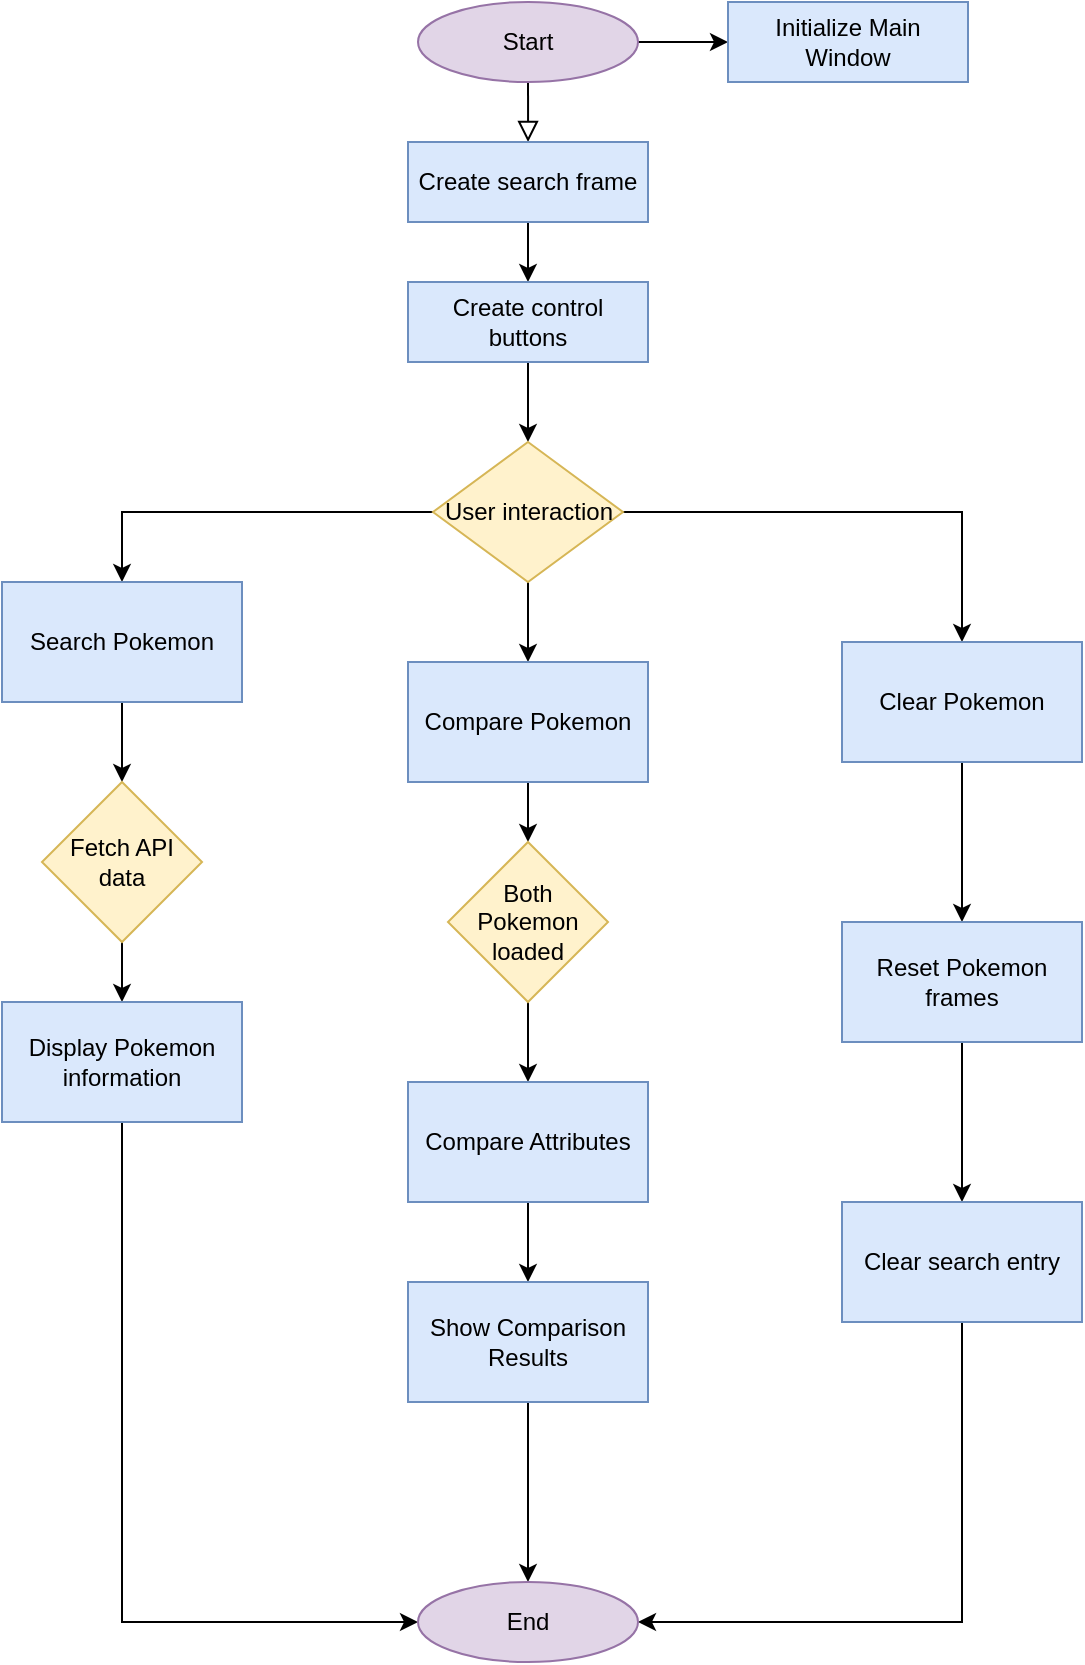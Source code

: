 <mxfile version="26.0.6">
  <diagram id="C5RBs43oDa-KdzZeNtuy" name="Page-1">
    <mxGraphModel dx="1355" dy="895" grid="1" gridSize="10" guides="1" tooltips="1" connect="1" arrows="1" fold="1" page="1" pageScale="1" pageWidth="827" pageHeight="1169" math="0" shadow="0">
      <root>
        <mxCell id="WIyWlLk6GJQsqaUBKTNV-0" />
        <mxCell id="WIyWlLk6GJQsqaUBKTNV-1" parent="WIyWlLk6GJQsqaUBKTNV-0" />
        <mxCell id="WIyWlLk6GJQsqaUBKTNV-2" value="" style="rounded=0;html=1;jettySize=auto;orthogonalLoop=1;fontSize=11;endArrow=block;endFill=0;endSize=8;strokeWidth=1;shadow=0;labelBackgroundColor=none;edgeStyle=orthogonalEdgeStyle;" parent="WIyWlLk6GJQsqaUBKTNV-1" edge="1">
          <mxGeometry relative="1" as="geometry">
            <mxPoint x="373.0" y="120" as="sourcePoint" />
            <mxPoint x="373.032" y="170.026" as="targetPoint" />
          </mxGeometry>
        </mxCell>
        <mxCell id="lw0zi0CulVgZz2NDm2Co-4" style="edgeStyle=orthogonalEdgeStyle;rounded=0;orthogonalLoop=1;jettySize=auto;html=1;exitX=1;exitY=0.5;exitDx=0;exitDy=0;entryX=0;entryY=0.5;entryDx=0;entryDy=0;" edge="1" parent="WIyWlLk6GJQsqaUBKTNV-1" source="lw0zi0CulVgZz2NDm2Co-0" target="lw0zi0CulVgZz2NDm2Co-1">
          <mxGeometry relative="1" as="geometry" />
        </mxCell>
        <mxCell id="lw0zi0CulVgZz2NDm2Co-0" value="Start" style="ellipse;whiteSpace=wrap;html=1;fillColor=#e1d5e7;strokeColor=#9673a6;" vertex="1" parent="WIyWlLk6GJQsqaUBKTNV-1">
          <mxGeometry x="318" y="100" width="110" height="40" as="geometry" />
        </mxCell>
        <mxCell id="lw0zi0CulVgZz2NDm2Co-1" value="Initialize Main Window" style="rounded=0;whiteSpace=wrap;html=1;fillColor=#dae8fc;strokeColor=#6c8ebf;" vertex="1" parent="WIyWlLk6GJQsqaUBKTNV-1">
          <mxGeometry x="473" y="100" width="120" height="40" as="geometry" />
        </mxCell>
        <mxCell id="lw0zi0CulVgZz2NDm2Co-8" style="edgeStyle=orthogonalEdgeStyle;rounded=0;orthogonalLoop=1;jettySize=auto;html=1;exitX=0.5;exitY=1;exitDx=0;exitDy=0;entryX=0.5;entryY=0;entryDx=0;entryDy=0;" edge="1" parent="WIyWlLk6GJQsqaUBKTNV-1" source="lw0zi0CulVgZz2NDm2Co-6" target="lw0zi0CulVgZz2NDm2Co-7">
          <mxGeometry relative="1" as="geometry" />
        </mxCell>
        <mxCell id="lw0zi0CulVgZz2NDm2Co-6" value="Create search frame" style="rounded=0;whiteSpace=wrap;html=1;fillColor=#dae8fc;strokeColor=#6c8ebf;" vertex="1" parent="WIyWlLk6GJQsqaUBKTNV-1">
          <mxGeometry x="313" y="170" width="120" height="40" as="geometry" />
        </mxCell>
        <mxCell id="lw0zi0CulVgZz2NDm2Co-10" style="edgeStyle=orthogonalEdgeStyle;rounded=0;orthogonalLoop=1;jettySize=auto;html=1;entryX=0.5;entryY=0;entryDx=0;entryDy=0;" edge="1" parent="WIyWlLk6GJQsqaUBKTNV-1" source="lw0zi0CulVgZz2NDm2Co-7" target="lw0zi0CulVgZz2NDm2Co-9">
          <mxGeometry relative="1" as="geometry" />
        </mxCell>
        <mxCell id="lw0zi0CulVgZz2NDm2Co-7" value="Create control buttons" style="rounded=0;whiteSpace=wrap;html=1;fillColor=#dae8fc;strokeColor=#6c8ebf;" vertex="1" parent="WIyWlLk6GJQsqaUBKTNV-1">
          <mxGeometry x="313" y="240" width="120" height="40" as="geometry" />
        </mxCell>
        <mxCell id="lw0zi0CulVgZz2NDm2Co-13" style="edgeStyle=orthogonalEdgeStyle;rounded=0;orthogonalLoop=1;jettySize=auto;html=1;entryX=0.5;entryY=0;entryDx=0;entryDy=0;" edge="1" parent="WIyWlLk6GJQsqaUBKTNV-1" source="lw0zi0CulVgZz2NDm2Co-9" target="lw0zi0CulVgZz2NDm2Co-16">
          <mxGeometry relative="1" as="geometry">
            <mxPoint x="233.0" y="420.0" as="targetPoint" />
          </mxGeometry>
        </mxCell>
        <mxCell id="lw0zi0CulVgZz2NDm2Co-14" style="edgeStyle=orthogonalEdgeStyle;rounded=0;orthogonalLoop=1;jettySize=auto;html=1;entryX=0.5;entryY=0;entryDx=0;entryDy=0;" edge="1" parent="WIyWlLk6GJQsqaUBKTNV-1" source="lw0zi0CulVgZz2NDm2Co-9" target="lw0zi0CulVgZz2NDm2Co-33">
          <mxGeometry relative="1" as="geometry">
            <mxPoint x="513" y="420.0" as="targetPoint" />
            <Array as="points">
              <mxPoint x="590" y="355" />
            </Array>
          </mxGeometry>
        </mxCell>
        <mxCell id="lw0zi0CulVgZz2NDm2Co-25" value="" style="edgeStyle=orthogonalEdgeStyle;rounded=0;orthogonalLoop=1;jettySize=auto;html=1;" edge="1" parent="WIyWlLk6GJQsqaUBKTNV-1" source="lw0zi0CulVgZz2NDm2Co-9" target="lw0zi0CulVgZz2NDm2Co-24">
          <mxGeometry relative="1" as="geometry" />
        </mxCell>
        <mxCell id="lw0zi0CulVgZz2NDm2Co-9" value="User interaction" style="rhombus;whiteSpace=wrap;html=1;fillColor=#fff2cc;strokeColor=#d6b656;" vertex="1" parent="WIyWlLk6GJQsqaUBKTNV-1">
          <mxGeometry x="325.5" y="320" width="95" height="70" as="geometry" />
        </mxCell>
        <mxCell id="lw0zi0CulVgZz2NDm2Co-18" value="" style="edgeStyle=orthogonalEdgeStyle;rounded=0;orthogonalLoop=1;jettySize=auto;html=1;" edge="1" parent="WIyWlLk6GJQsqaUBKTNV-1" source="lw0zi0CulVgZz2NDm2Co-16" target="lw0zi0CulVgZz2NDm2Co-17">
          <mxGeometry relative="1" as="geometry" />
        </mxCell>
        <mxCell id="lw0zi0CulVgZz2NDm2Co-16" value="Search Pokemon" style="rounded=0;whiteSpace=wrap;html=1;fillColor=#dae8fc;strokeColor=#6c8ebf;" vertex="1" parent="WIyWlLk6GJQsqaUBKTNV-1">
          <mxGeometry x="110" y="390" width="120" height="60" as="geometry" />
        </mxCell>
        <mxCell id="lw0zi0CulVgZz2NDm2Co-32" value="" style="edgeStyle=orthogonalEdgeStyle;rounded=0;orthogonalLoop=1;jettySize=auto;html=1;" edge="1" parent="WIyWlLk6GJQsqaUBKTNV-1" source="lw0zi0CulVgZz2NDm2Co-17" target="lw0zi0CulVgZz2NDm2Co-20">
          <mxGeometry relative="1" as="geometry" />
        </mxCell>
        <mxCell id="lw0zi0CulVgZz2NDm2Co-17" value="Fetch API&lt;div&gt;data&lt;/div&gt;" style="rhombus;whiteSpace=wrap;html=1;fillColor=#fff2cc;strokeColor=#d6b656;" vertex="1" parent="WIyWlLk6GJQsqaUBKTNV-1">
          <mxGeometry x="130" y="490" width="80" height="80" as="geometry" />
        </mxCell>
        <mxCell id="lw0zi0CulVgZz2NDm2Co-39" style="edgeStyle=orthogonalEdgeStyle;rounded=0;orthogonalLoop=1;jettySize=auto;html=1;exitX=0.5;exitY=1;exitDx=0;exitDy=0;entryX=0;entryY=0.5;entryDx=0;entryDy=0;" edge="1" parent="WIyWlLk6GJQsqaUBKTNV-1" source="lw0zi0CulVgZz2NDm2Co-20" target="lw0zi0CulVgZz2NDm2Co-38">
          <mxGeometry relative="1" as="geometry" />
        </mxCell>
        <mxCell id="lw0zi0CulVgZz2NDm2Co-20" value="Display Pokemon information" style="rounded=0;whiteSpace=wrap;html=1;fillColor=#dae8fc;strokeColor=#6c8ebf;" vertex="1" parent="WIyWlLk6GJQsqaUBKTNV-1">
          <mxGeometry x="110" y="600" width="120" height="60" as="geometry" />
        </mxCell>
        <mxCell id="lw0zi0CulVgZz2NDm2Co-27" value="" style="edgeStyle=orthogonalEdgeStyle;rounded=0;orthogonalLoop=1;jettySize=auto;html=1;" edge="1" parent="WIyWlLk6GJQsqaUBKTNV-1" source="lw0zi0CulVgZz2NDm2Co-24" target="lw0zi0CulVgZz2NDm2Co-26">
          <mxGeometry relative="1" as="geometry" />
        </mxCell>
        <mxCell id="lw0zi0CulVgZz2NDm2Co-24" value="Compare Pokemon" style="whiteSpace=wrap;html=1;fillColor=#dae8fc;strokeColor=#6c8ebf;" vertex="1" parent="WIyWlLk6GJQsqaUBKTNV-1">
          <mxGeometry x="313" y="430" width="120" height="60" as="geometry" />
        </mxCell>
        <mxCell id="lw0zi0CulVgZz2NDm2Co-29" value="" style="edgeStyle=orthogonalEdgeStyle;rounded=0;orthogonalLoop=1;jettySize=auto;html=1;" edge="1" parent="WIyWlLk6GJQsqaUBKTNV-1" source="lw0zi0CulVgZz2NDm2Co-26" target="lw0zi0CulVgZz2NDm2Co-28">
          <mxGeometry relative="1" as="geometry" />
        </mxCell>
        <mxCell id="lw0zi0CulVgZz2NDm2Co-26" value="Both Pokemon loaded" style="rhombus;whiteSpace=wrap;html=1;fillColor=#fff2cc;strokeColor=#d6b656;" vertex="1" parent="WIyWlLk6GJQsqaUBKTNV-1">
          <mxGeometry x="333" y="520" width="80" height="80" as="geometry" />
        </mxCell>
        <mxCell id="lw0zi0CulVgZz2NDm2Co-31" value="" style="edgeStyle=orthogonalEdgeStyle;rounded=0;orthogonalLoop=1;jettySize=auto;html=1;" edge="1" parent="WIyWlLk6GJQsqaUBKTNV-1" source="lw0zi0CulVgZz2NDm2Co-28" target="lw0zi0CulVgZz2NDm2Co-30">
          <mxGeometry relative="1" as="geometry" />
        </mxCell>
        <mxCell id="lw0zi0CulVgZz2NDm2Co-28" value="Compare Attributes" style="whiteSpace=wrap;html=1;fillColor=#dae8fc;strokeColor=#6c8ebf;" vertex="1" parent="WIyWlLk6GJQsqaUBKTNV-1">
          <mxGeometry x="313" y="640" width="120" height="60" as="geometry" />
        </mxCell>
        <mxCell id="lw0zi0CulVgZz2NDm2Co-40" style="edgeStyle=orthogonalEdgeStyle;rounded=0;orthogonalLoop=1;jettySize=auto;html=1;exitX=0.5;exitY=1;exitDx=0;exitDy=0;entryX=0.5;entryY=0;entryDx=0;entryDy=0;" edge="1" parent="WIyWlLk6GJQsqaUBKTNV-1" source="lw0zi0CulVgZz2NDm2Co-30" target="lw0zi0CulVgZz2NDm2Co-38">
          <mxGeometry relative="1" as="geometry" />
        </mxCell>
        <mxCell id="lw0zi0CulVgZz2NDm2Co-30" value="Show Comparison Results" style="whiteSpace=wrap;html=1;fillColor=#dae8fc;strokeColor=#6c8ebf;" vertex="1" parent="WIyWlLk6GJQsqaUBKTNV-1">
          <mxGeometry x="313" y="740" width="120" height="60" as="geometry" />
        </mxCell>
        <mxCell id="lw0zi0CulVgZz2NDm2Co-35" value="" style="edgeStyle=orthogonalEdgeStyle;rounded=0;orthogonalLoop=1;jettySize=auto;html=1;" edge="1" parent="WIyWlLk6GJQsqaUBKTNV-1" source="lw0zi0CulVgZz2NDm2Co-33" target="lw0zi0CulVgZz2NDm2Co-34">
          <mxGeometry relative="1" as="geometry" />
        </mxCell>
        <mxCell id="lw0zi0CulVgZz2NDm2Co-33" value="Clear Pokemon" style="whiteSpace=wrap;html=1;fillColor=#dae8fc;strokeColor=#6c8ebf;" vertex="1" parent="WIyWlLk6GJQsqaUBKTNV-1">
          <mxGeometry x="530" y="420" width="120" height="60" as="geometry" />
        </mxCell>
        <mxCell id="lw0zi0CulVgZz2NDm2Co-37" value="" style="edgeStyle=orthogonalEdgeStyle;rounded=0;orthogonalLoop=1;jettySize=auto;html=1;" edge="1" parent="WIyWlLk6GJQsqaUBKTNV-1" source="lw0zi0CulVgZz2NDm2Co-34" target="lw0zi0CulVgZz2NDm2Co-36">
          <mxGeometry relative="1" as="geometry" />
        </mxCell>
        <mxCell id="lw0zi0CulVgZz2NDm2Co-34" value="Reset Pokemon frames" style="whiteSpace=wrap;html=1;fillColor=#dae8fc;strokeColor=#6c8ebf;" vertex="1" parent="WIyWlLk6GJQsqaUBKTNV-1">
          <mxGeometry x="530" y="560" width="120" height="60" as="geometry" />
        </mxCell>
        <mxCell id="lw0zi0CulVgZz2NDm2Co-41" style="edgeStyle=orthogonalEdgeStyle;rounded=0;orthogonalLoop=1;jettySize=auto;html=1;exitX=0.5;exitY=1;exitDx=0;exitDy=0;entryX=1;entryY=0.5;entryDx=0;entryDy=0;" edge="1" parent="WIyWlLk6GJQsqaUBKTNV-1" source="lw0zi0CulVgZz2NDm2Co-36" target="lw0zi0CulVgZz2NDm2Co-38">
          <mxGeometry relative="1" as="geometry" />
        </mxCell>
        <mxCell id="lw0zi0CulVgZz2NDm2Co-36" value="Clear search entry" style="whiteSpace=wrap;html=1;fillColor=#dae8fc;strokeColor=#6c8ebf;" vertex="1" parent="WIyWlLk6GJQsqaUBKTNV-1">
          <mxGeometry x="530" y="700" width="120" height="60" as="geometry" />
        </mxCell>
        <mxCell id="lw0zi0CulVgZz2NDm2Co-38" value="End" style="ellipse;whiteSpace=wrap;html=1;fillColor=#e1d5e7;strokeColor=#9673a6;" vertex="1" parent="WIyWlLk6GJQsqaUBKTNV-1">
          <mxGeometry x="318" y="890" width="110" height="40" as="geometry" />
        </mxCell>
      </root>
    </mxGraphModel>
  </diagram>
</mxfile>
